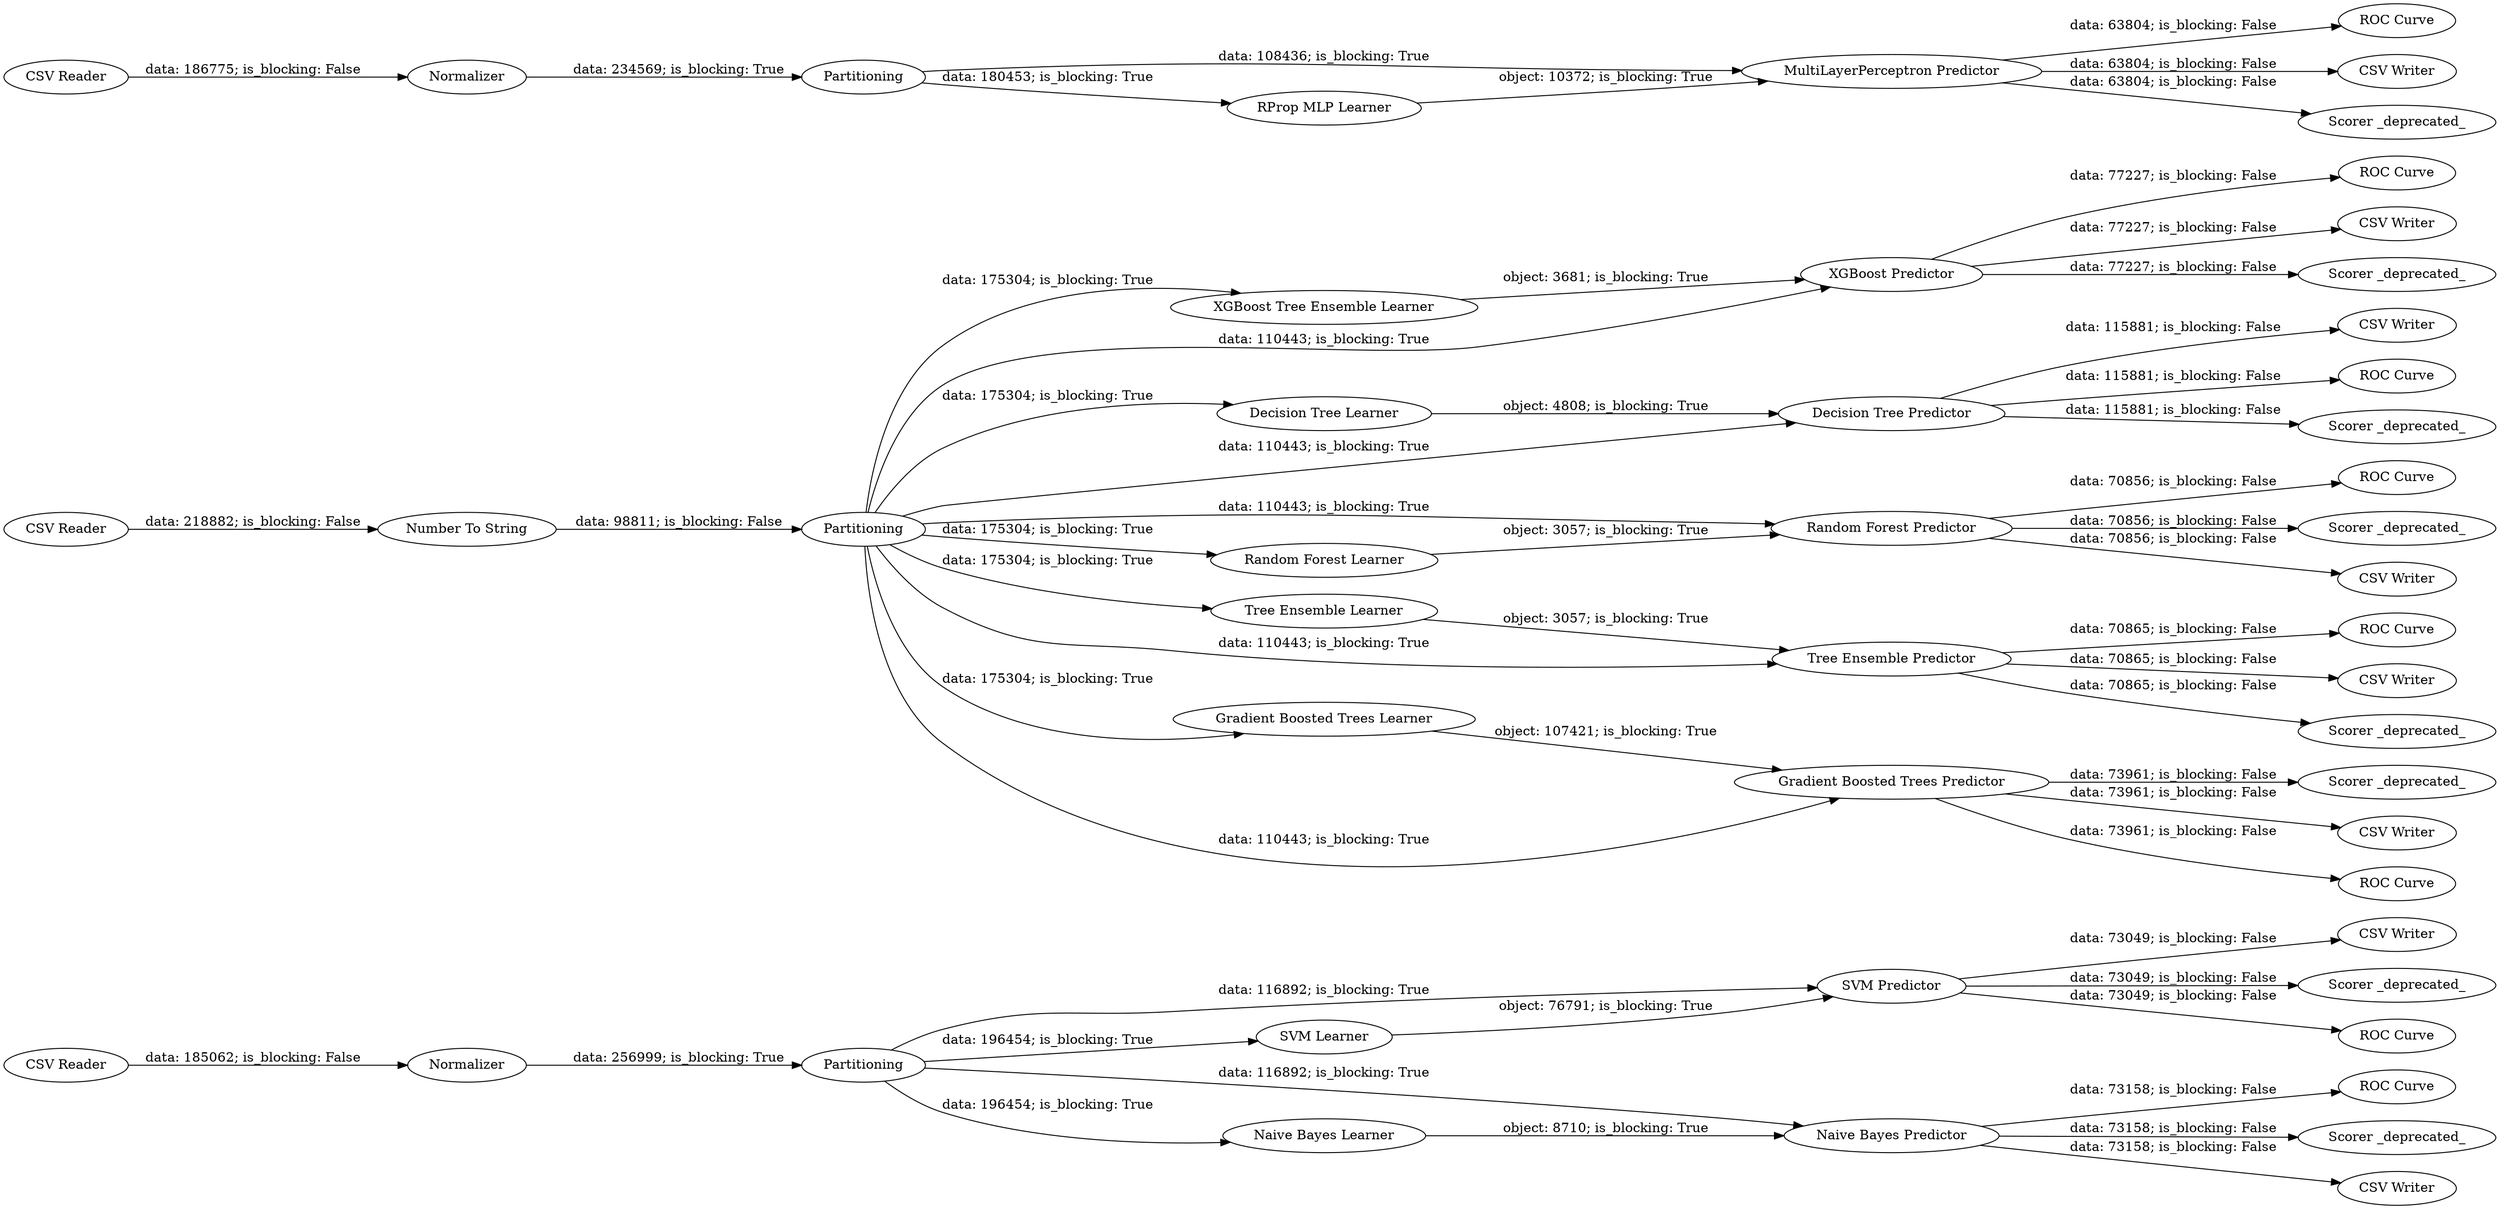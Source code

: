 digraph {
	"12948049763332950_452" [label=Partitioning]
	"12948049763332950_370" [label="XGBoost Tree Ensemble Learner"]
	"12948049763332950_393" [label="ROC Curve"]
	"12948049763332950_432" [label="SVM Predictor"]
	"12948049763332950_385" [label="ROC Curve"]
	"12948049763332950_435" [label="ROC Curve"]
	"12948049763332950_441" [label="CSV Writer"]
	"12948049763332950_438" [label="CSV Writer"]
	"12948049763332950_448" [label=Partitioning]
	"12948049763332950_443" [label="Scorer _deprecated_"]
	"12948049763332950_366" [label="Random Forest Learner"]
	"12948049763332950_368" [label="Tree Ensemble Learner"]
	"12948049763332950_430" [label="Decision Tree Predictor"]
	"12948049763332950_453" [label="ROC Curve"]
	"12948049763332950_447" [label=Normalizer]
	"12948049763332950_386" [label="ROC Curve"]
	"12948049763332950_380" [label="Number To String"]
	"12948049763332950_445" [label="ROC Curve"]
	"12948049763332950_440" [label="Scorer _deprecated_"]
	"12948049763332950_389" [label="Scorer _deprecated_"]
	"12948049763332950_446" [label="Scorer _deprecated_"]
	"12948049763332950_433" [label="Naive Bayes Learner"]
	"12948049763332950_424" [label="CSV Writer"]
	"12948049763332950_428" [label="MultiLayerPerceptron Predictor"]
	"12948049763332950_427" [label="RProp MLP Learner"]
	"12948049763332950_437" [label="CSV Writer"]
	"12948049763332950_388" [label="ROC Curve"]
	"12948049763332950_451" [label="CSV Reader"]
	"12948049763332950_425" [label="CSV Writer"]
	"12948049763332950_410" [label="CSV Writer"]
	"12948049763332950_429" [label="Decision Tree Learner"]
	"12948049763332950_384" [label="Scorer _deprecated_"]
	"12948049763332950_381" [label=Partitioning]
	"12948049763332950_444" [label="CSV Writer"]
	"12948049763332950_382" [label="Gradient Boosted Trees Predictor"]
	"12948049763332950_390" [label="Scorer _deprecated_"]
	"12948049763332950_392" [label="XGBoost Predictor"]
	"12948049763332950_367" [label="Random Forest Predictor"]
	"12948049763332950_454" [label="ROC Curve"]
	"12948049763332950_369" [label="Tree Ensemble Predictor"]
	"12948049763332950_379" [label="CSV Reader"]
	"12948049763332950_436" [label="Scorer _deprecated_"]
	"12948049763332950_449" [label="CSV Reader"]
	"12948049763332950_434" [label="Naive Bayes Predictor"]
	"12948049763332950_383" [label="Gradient Boosted Trees Learner"]
	"12948049763332950_426" [label="CSV Writer"]
	"12948049763332950_387" [label="Scorer _deprecated_"]
	"12948049763332950_431" [label="SVM Learner"]
	"12948049763332950_450" [label=Normalizer]
	"12948049763332950_428" -> "12948049763332950_435" [label="data: 63804; is_blocking: False"]
	"12948049763332950_451" -> "12948049763332950_450" [label="data: 185062; is_blocking: False"]
	"12948049763332950_381" -> "12948049763332950_370" [label="data: 175304; is_blocking: True"]
	"12948049763332950_381" -> "12948049763332950_383" [label="data: 175304; is_blocking: True"]
	"12948049763332950_428" -> "12948049763332950_437" [label="data: 63804; is_blocking: False"]
	"12948049763332950_366" -> "12948049763332950_367" [label="object: 3057; is_blocking: True"]
	"12948049763332950_367" -> "12948049763332950_426" [label="data: 70856; is_blocking: False"]
	"12948049763332950_430" -> "12948049763332950_453" [label="data: 115881; is_blocking: False"]
	"12948049763332950_432" -> "12948049763332950_454" [label="data: 73049; is_blocking: False"]
	"12948049763332950_433" -> "12948049763332950_434" [label="object: 8710; is_blocking: True"]
	"12948049763332950_450" -> "12948049763332950_452" [label="data: 256999; is_blocking: True"]
	"12948049763332950_430" -> "12948049763332950_440" [label="data: 115881; is_blocking: False"]
	"12948049763332950_429" -> "12948049763332950_430" [label="object: 4808; is_blocking: True"]
	"12948049763332950_379" -> "12948049763332950_380" [label="data: 218882; is_blocking: False"]
	"12948049763332950_452" -> "12948049763332950_434" [label="data: 116892; is_blocking: True"]
	"12948049763332950_381" -> "12948049763332950_369" [label="data: 110443; is_blocking: True"]
	"12948049763332950_432" -> "12948049763332950_443" [label="data: 73049; is_blocking: False"]
	"12948049763332950_369" -> "12948049763332950_425" [label="data: 70865; is_blocking: False"]
	"12948049763332950_427" -> "12948049763332950_428" [label="object: 10372; is_blocking: True"]
	"12948049763332950_368" -> "12948049763332950_369" [label="object: 3057; is_blocking: True"]
	"12948049763332950_381" -> "12948049763332950_366" [label="data: 175304; is_blocking: True"]
	"12948049763332950_382" -> "12948049763332950_389" [label="data: 73961; is_blocking: False"]
	"12948049763332950_383" -> "12948049763332950_382" [label="object: 107421; is_blocking: True"]
	"12948049763332950_382" -> "12948049763332950_424" [label="data: 73961; is_blocking: False"]
	"12948049763332950_430" -> "12948049763332950_438" [label="data: 115881; is_blocking: False"]
	"12948049763332950_367" -> "12948049763332950_384" [label="data: 70856; is_blocking: False"]
	"12948049763332950_369" -> "12948049763332950_387" [label="data: 70865; is_blocking: False"]
	"12948049763332950_370" -> "12948049763332950_392" [label="object: 3681; is_blocking: True"]
	"12948049763332950_369" -> "12948049763332950_386" [label="data: 70865; is_blocking: False"]
	"12948049763332950_392" -> "12948049763332950_390" [label="data: 77227; is_blocking: False"]
	"12948049763332950_392" -> "12948049763332950_410" [label="data: 77227; is_blocking: False"]
	"12948049763332950_428" -> "12948049763332950_436" [label="data: 63804; is_blocking: False"]
	"12948049763332950_382" -> "12948049763332950_388" [label="data: 73961; is_blocking: False"]
	"12948049763332950_434" -> "12948049763332950_445" [label="data: 73158; is_blocking: False"]
	"12948049763332950_452" -> "12948049763332950_431" [label="data: 196454; is_blocking: True"]
	"12948049763332950_447" -> "12948049763332950_448" [label="data: 234569; is_blocking: True"]
	"12948049763332950_448" -> "12948049763332950_427" [label="data: 180453; is_blocking: True"]
	"12948049763332950_449" -> "12948049763332950_447" [label="data: 186775; is_blocking: False"]
	"12948049763332950_367" -> "12948049763332950_385" [label="data: 70856; is_blocking: False"]
	"12948049763332950_431" -> "12948049763332950_432" [label="object: 76791; is_blocking: True"]
	"12948049763332950_434" -> "12948049763332950_446" [label="data: 73158; is_blocking: False"]
	"12948049763332950_381" -> "12948049763332950_368" [label="data: 175304; is_blocking: True"]
	"12948049763332950_434" -> "12948049763332950_444" [label="data: 73158; is_blocking: False"]
	"12948049763332950_392" -> "12948049763332950_393" [label="data: 77227; is_blocking: False"]
	"12948049763332950_381" -> "12948049763332950_382" [label="data: 110443; is_blocking: True"]
	"12948049763332950_381" -> "12948049763332950_430" [label="data: 110443; is_blocking: True"]
	"12948049763332950_381" -> "12948049763332950_392" [label="data: 110443; is_blocking: True"]
	"12948049763332950_448" -> "12948049763332950_428" [label="data: 108436; is_blocking: True"]
	"12948049763332950_380" -> "12948049763332950_381" [label="data: 98811; is_blocking: False"]
	"12948049763332950_381" -> "12948049763332950_429" [label="data: 175304; is_blocking: True"]
	"12948049763332950_432" -> "12948049763332950_441" [label="data: 73049; is_blocking: False"]
	"12948049763332950_452" -> "12948049763332950_433" [label="data: 196454; is_blocking: True"]
	"12948049763332950_452" -> "12948049763332950_432" [label="data: 116892; is_blocking: True"]
	"12948049763332950_381" -> "12948049763332950_367" [label="data: 110443; is_blocking: True"]
	rankdir=LR
}
